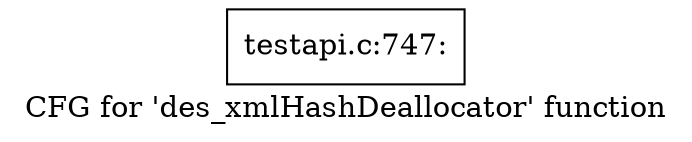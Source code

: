 digraph "CFG for 'des_xmlHashDeallocator' function" {
	label="CFG for 'des_xmlHashDeallocator' function";

	Node0x45faa20 [shape=record,label="{testapi.c:747:}"];
}
